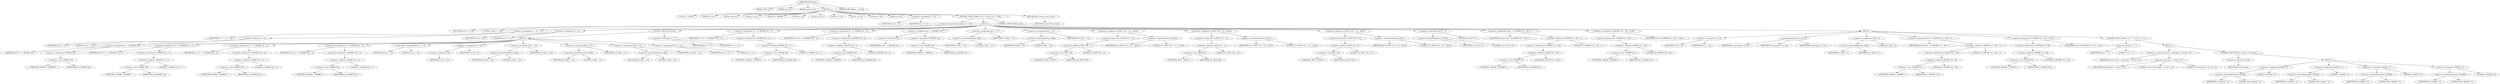 digraph IGDstartelt {  
"1000112" [label = "(METHOD,IGDstartelt)" ]
"1000113" [label = "(PARAM,_BYTE *a1)" ]
"1000114" [label = "(PARAM,char *a2)" ]
"1000115" [label = "(PARAM,signed int a3)" ]
"1000116" [label = "(BLOCK,,)" ]
"1000117" [label = "(LOCAL,v3: _BYTE *)" ]
"1000118" [label = "(LOCAL,v5: char *)" ]
"1000119" [label = "(LOCAL,result: int)" ]
"1000120" [label = "(LOCAL,v7: char *)" ]
"1000121" [label = "(LOCAL,v8: _DWORD *)" ]
"1000122" [label = "(LOCAL,v9: int)" ]
"1000123" [label = "(LOCAL,v10: int)" ]
"1000124" [label = "(LOCAL,v11: int)" ]
"1000125" [label = "(LOCAL,v12: int)" ]
"1000126" [label = "(LOCAL,v13: int)" ]
"1000127" [label = "(LOCAL,v14: int)" ]
"1000128" [label = "(<operator>.assignment,v3 = a1)" ]
"1000129" [label = "(IDENTIFIER,v3,v3 = a1)" ]
"1000130" [label = "(IDENTIFIER,a1,v3 = a1)" ]
"1000131" [label = "(CONTROL_STRUCTURE,if ( a3 >= 128 ),if ( a3 >= 128 ))" ]
"1000132" [label = "(<operator>.greaterEqualsThan,a3 >= 128)" ]
"1000133" [label = "(IDENTIFIER,a3,a3 >= 128)" ]
"1000134" [label = "(LITERAL,128,a3 >= 128)" ]
"1000135" [label = "(BLOCK,,)" ]
"1000136" [label = "(<operator>.assignment,v7 = a2 + 112)" ]
"1000137" [label = "(IDENTIFIER,v7,v7 = a2 + 112)" ]
"1000138" [label = "(<operator>.addition,a2 + 112)" ]
"1000139" [label = "(IDENTIFIER,a2,a2 + 112)" ]
"1000140" [label = "(LITERAL,112,a2 + 112)" ]
"1000141" [label = "(<operator>.assignment,v8 = a1)" ]
"1000142" [label = "(IDENTIFIER,v8,v8 = a1)" ]
"1000143" [label = "(IDENTIFIER,a1,v8 = a1)" ]
"1000144" [label = "(CONTROL_STRUCTURE,do,do)" ]
"1000145" [label = "(BLOCK,,)" ]
"1000146" [label = "(<operator>.assignment,v9 = *(_DWORD *)a2)" ]
"1000147" [label = "(IDENTIFIER,v9,v9 = *(_DWORD *)a2)" ]
"1000148" [label = "(<operator>.indirection,*(_DWORD *)a2)" ]
"1000149" [label = "(<operator>.cast,(_DWORD *)a2)" ]
"1000150" [label = "(UNKNOWN,_DWORD *,_DWORD *)" ]
"1000151" [label = "(IDENTIFIER,a2,(_DWORD *)a2)" ]
"1000152" [label = "(<operator>.assignment,v10 = *((_DWORD *)a2 + 1))" ]
"1000153" [label = "(IDENTIFIER,v10,v10 = *((_DWORD *)a2 + 1))" ]
"1000154" [label = "(<operator>.indirection,*((_DWORD *)a2 + 1))" ]
"1000155" [label = "(<operator>.addition,(_DWORD *)a2 + 1)" ]
"1000156" [label = "(<operator>.cast,(_DWORD *)a2)" ]
"1000157" [label = "(UNKNOWN,_DWORD *,_DWORD *)" ]
"1000158" [label = "(IDENTIFIER,a2,(_DWORD *)a2)" ]
"1000159" [label = "(LITERAL,1,(_DWORD *)a2 + 1)" ]
"1000160" [label = "(<operator>.assignment,v11 = *((_DWORD *)a2 + 2))" ]
"1000161" [label = "(IDENTIFIER,v11,v11 = *((_DWORD *)a2 + 2))" ]
"1000162" [label = "(<operator>.indirection,*((_DWORD *)a2 + 2))" ]
"1000163" [label = "(<operator>.addition,(_DWORD *)a2 + 2)" ]
"1000164" [label = "(<operator>.cast,(_DWORD *)a2)" ]
"1000165" [label = "(UNKNOWN,_DWORD *,_DWORD *)" ]
"1000166" [label = "(IDENTIFIER,a2,(_DWORD *)a2)" ]
"1000167" [label = "(LITERAL,2,(_DWORD *)a2 + 2)" ]
"1000168" [label = "(<operator>.assignment,v12 = *((_DWORD *)a2 + 3))" ]
"1000169" [label = "(IDENTIFIER,v12,v12 = *((_DWORD *)a2 + 3))" ]
"1000170" [label = "(<operator>.indirection,*((_DWORD *)a2 + 3))" ]
"1000171" [label = "(<operator>.addition,(_DWORD *)a2 + 3)" ]
"1000172" [label = "(<operator>.cast,(_DWORD *)a2)" ]
"1000173" [label = "(UNKNOWN,_DWORD *,_DWORD *)" ]
"1000174" [label = "(IDENTIFIER,a2,(_DWORD *)a2)" ]
"1000175" [label = "(LITERAL,3,(_DWORD *)a2 + 3)" ]
"1000176" [label = "(<operator>.assignmentPlus,a2 += 16)" ]
"1000177" [label = "(IDENTIFIER,a2,a2 += 16)" ]
"1000178" [label = "(LITERAL,16,a2 += 16)" ]
"1000179" [label = "(<operator>.assignment,*v8 = v9)" ]
"1000180" [label = "(<operator>.indirection,*v8)" ]
"1000181" [label = "(IDENTIFIER,v8,*v8 = v9)" ]
"1000182" [label = "(IDENTIFIER,v9,*v8 = v9)" ]
"1000183" [label = "(<operator>.assignment,v8[1] = v10)" ]
"1000184" [label = "(<operator>.indirectIndexAccess,v8[1])" ]
"1000185" [label = "(IDENTIFIER,v8,v8[1] = v10)" ]
"1000186" [label = "(LITERAL,1,v8[1] = v10)" ]
"1000187" [label = "(IDENTIFIER,v10,v8[1] = v10)" ]
"1000188" [label = "(<operator>.assignment,v8[2] = v11)" ]
"1000189" [label = "(<operator>.indirectIndexAccess,v8[2])" ]
"1000190" [label = "(IDENTIFIER,v8,v8[2] = v11)" ]
"1000191" [label = "(LITERAL,2,v8[2] = v11)" ]
"1000192" [label = "(IDENTIFIER,v11,v8[2] = v11)" ]
"1000193" [label = "(<operator>.assignment,v8[3] = v12)" ]
"1000194" [label = "(<operator>.indirectIndexAccess,v8[3])" ]
"1000195" [label = "(IDENTIFIER,v8,v8[3] = v12)" ]
"1000196" [label = "(LITERAL,3,v8[3] = v12)" ]
"1000197" [label = "(IDENTIFIER,v12,v8[3] = v12)" ]
"1000198" [label = "(<operator>.assignmentPlus,v8 += 4)" ]
"1000199" [label = "(IDENTIFIER,v8,v8 += 4)" ]
"1000200" [label = "(LITERAL,4,v8 += 4)" ]
"1000201" [label = "(<operator>.notEquals,a2 != v7)" ]
"1000202" [label = "(IDENTIFIER,a2,a2 != v7)" ]
"1000203" [label = "(IDENTIFIER,v7,a2 != v7)" ]
"1000204" [label = "(<operator>.assignment,v13 = *((_DWORD *)a2 + 1))" ]
"1000205" [label = "(IDENTIFIER,v13,v13 = *((_DWORD *)a2 + 1))" ]
"1000206" [label = "(<operator>.indirection,*((_DWORD *)a2 + 1))" ]
"1000207" [label = "(<operator>.addition,(_DWORD *)a2 + 1)" ]
"1000208" [label = "(<operator>.cast,(_DWORD *)a2)" ]
"1000209" [label = "(UNKNOWN,_DWORD *,_DWORD *)" ]
"1000210" [label = "(IDENTIFIER,a2,(_DWORD *)a2)" ]
"1000211" [label = "(LITERAL,1,(_DWORD *)a2 + 1)" ]
"1000212" [label = "(<operator>.assignment,v14 = *((_DWORD *)a2 + 2))" ]
"1000213" [label = "(IDENTIFIER,v14,v14 = *((_DWORD *)a2 + 2))" ]
"1000214" [label = "(<operator>.indirection,*((_DWORD *)a2 + 2))" ]
"1000215" [label = "(<operator>.addition,(_DWORD *)a2 + 2)" ]
"1000216" [label = "(<operator>.cast,(_DWORD *)a2)" ]
"1000217" [label = "(UNKNOWN,_DWORD *,_DWORD *)" ]
"1000218" [label = "(IDENTIFIER,a2,(_DWORD *)a2)" ]
"1000219" [label = "(LITERAL,2,(_DWORD *)a2 + 2)" ]
"1000220" [label = "(<operator>.assignment,*v8 = *(_DWORD *)a2)" ]
"1000221" [label = "(<operator>.indirection,*v8)" ]
"1000222" [label = "(IDENTIFIER,v8,*v8 = *(_DWORD *)a2)" ]
"1000223" [label = "(<operator>.indirection,*(_DWORD *)a2)" ]
"1000224" [label = "(<operator>.cast,(_DWORD *)a2)" ]
"1000225" [label = "(UNKNOWN,_DWORD *,_DWORD *)" ]
"1000226" [label = "(IDENTIFIER,a2,(_DWORD *)a2)" ]
"1000227" [label = "(<operator>.assignment,v8[1] = v13)" ]
"1000228" [label = "(<operator>.indirectIndexAccess,v8[1])" ]
"1000229" [label = "(IDENTIFIER,v8,v8[1] = v13)" ]
"1000230" [label = "(LITERAL,1,v8[1] = v13)" ]
"1000231" [label = "(IDENTIFIER,v13,v8[1] = v13)" ]
"1000232" [label = "(<operator>.assignment,v8[2] = v14)" ]
"1000233" [label = "(<operator>.indirectIndexAccess,v8[2])" ]
"1000234" [label = "(IDENTIFIER,v8,v8[2] = v14)" ]
"1000235" [label = "(LITERAL,2,v8[2] = v14)" ]
"1000236" [label = "(IDENTIFIER,v14,v8[2] = v14)" ]
"1000237" [label = "(<operator>.assignment,*((_BYTE *)v8 + 12) = a2[12])" ]
"1000238" [label = "(<operator>.indirection,*((_BYTE *)v8 + 12))" ]
"1000239" [label = "(<operator>.addition,(_BYTE *)v8 + 12)" ]
"1000240" [label = "(<operator>.cast,(_BYTE *)v8)" ]
"1000241" [label = "(UNKNOWN,_BYTE *,_BYTE *)" ]
"1000242" [label = "(IDENTIFIER,v8,(_BYTE *)v8)" ]
"1000243" [label = "(LITERAL,12,(_BYTE *)v8 + 12)" ]
"1000244" [label = "(<operator>.indirectIndexAccess,a2[12])" ]
"1000245" [label = "(IDENTIFIER,a2,*((_BYTE *)v8 + 12) = a2[12])" ]
"1000246" [label = "(LITERAL,12,*((_BYTE *)v8 + 12) = a2[12])" ]
"1000247" [label = "(<operator>.assignment,*((_BYTE *)v8 + 13) = a2[13])" ]
"1000248" [label = "(<operator>.indirection,*((_BYTE *)v8 + 13))" ]
"1000249" [label = "(<operator>.addition,(_BYTE *)v8 + 13)" ]
"1000250" [label = "(<operator>.cast,(_BYTE *)v8)" ]
"1000251" [label = "(UNKNOWN,_BYTE *,_BYTE *)" ]
"1000252" [label = "(IDENTIFIER,v8,(_BYTE *)v8)" ]
"1000253" [label = "(LITERAL,13,(_BYTE *)v8 + 13)" ]
"1000254" [label = "(<operator>.indirectIndexAccess,a2[13])" ]
"1000255" [label = "(IDENTIFIER,a2,*((_BYTE *)v8 + 13) = a2[13])" ]
"1000256" [label = "(LITERAL,13,*((_BYTE *)v8 + 13) = a2[13])" ]
"1000257" [label = "(<operator>.assignment,*((_BYTE *)v8 + 14) = a2[14])" ]
"1000258" [label = "(<operator>.indirection,*((_BYTE *)v8 + 14))" ]
"1000259" [label = "(<operator>.addition,(_BYTE *)v8 + 14)" ]
"1000260" [label = "(<operator>.cast,(_BYTE *)v8)" ]
"1000261" [label = "(UNKNOWN,_BYTE *,_BYTE *)" ]
"1000262" [label = "(IDENTIFIER,v8,(_BYTE *)v8)" ]
"1000263" [label = "(LITERAL,14,(_BYTE *)v8 + 14)" ]
"1000264" [label = "(<operator>.indirectIndexAccess,a2[14])" ]
"1000265" [label = "(IDENTIFIER,a2,*((_BYTE *)v8 + 14) = a2[14])" ]
"1000266" [label = "(LITERAL,14,*((_BYTE *)v8 + 14) = a2[14])" ]
"1000267" [label = "(<operator>.assignment,v3[127] = 0)" ]
"1000268" [label = "(<operator>.indirectIndexAccess,v3[127])" ]
"1000269" [label = "(IDENTIFIER,v3,v3[127] = 0)" ]
"1000270" [label = "(LITERAL,127,v3[127] = 0)" ]
"1000271" [label = "(LITERAL,0,v3[127] = 0)" ]
"1000272" [label = "(<operator>.assignment,result = *((_DWORD *)v3 + 96) + 1)" ]
"1000273" [label = "(IDENTIFIER,result,result = *((_DWORD *)v3 + 96) + 1)" ]
"1000274" [label = "(<operator>.addition,*((_DWORD *)v3 + 96) + 1)" ]
"1000275" [label = "(<operator>.indirection,*((_DWORD *)v3 + 96))" ]
"1000276" [label = "(<operator>.addition,(_DWORD *)v3 + 96)" ]
"1000277" [label = "(<operator>.cast,(_DWORD *)v3)" ]
"1000278" [label = "(UNKNOWN,_DWORD *,_DWORD *)" ]
"1000279" [label = "(IDENTIFIER,v3,(_DWORD *)v3)" ]
"1000280" [label = "(LITERAL,96,(_DWORD *)v3 + 96)" ]
"1000281" [label = "(LITERAL,1,*((_DWORD *)v3 + 96) + 1)" ]
"1000282" [label = "(<operator>.assignment,*((_DWORD *)v3 + 96) = result)" ]
"1000283" [label = "(<operator>.indirection,*((_DWORD *)v3 + 96))" ]
"1000284" [label = "(<operator>.addition,(_DWORD *)v3 + 96)" ]
"1000285" [label = "(<operator>.cast,(_DWORD *)v3)" ]
"1000286" [label = "(UNKNOWN,_DWORD *,_DWORD *)" ]
"1000287" [label = "(IDENTIFIER,v3,(_DWORD *)v3)" ]
"1000288" [label = "(LITERAL,96,(_DWORD *)v3 + 96)" ]
"1000289" [label = "(IDENTIFIER,result,*((_DWORD *)v3 + 96) = result)" ]
"1000290" [label = "(CONTROL_STRUCTURE,else,else)" ]
"1000291" [label = "(BLOCK,,)" ]
"1000292" [label = "(<operator>.assignment,v5 = a2)" ]
"1000293" [label = "(IDENTIFIER,v5,v5 = a2)" ]
"1000294" [label = "(IDENTIFIER,a2,v5 = a2)" ]
"1000295" [label = "(memcpy,memcpy(a1, a2, a3))" ]
"1000296" [label = "(IDENTIFIER,a1,memcpy(a1, a2, a3))" ]
"1000297" [label = "(IDENTIFIER,a2,memcpy(a1, a2, a3))" ]
"1000298" [label = "(IDENTIFIER,a3,memcpy(a1, a2, a3))" ]
"1000299" [label = "(<operator>.assignment,v3[a3] = 0)" ]
"1000300" [label = "(<operator>.indirectIndexAccess,v3[a3])" ]
"1000301" [label = "(IDENTIFIER,v3,v3[a3] = 0)" ]
"1000302" [label = "(IDENTIFIER,a3,v3[a3] = 0)" ]
"1000303" [label = "(LITERAL,0,v3[a3] = 0)" ]
"1000304" [label = "(<operator>.assignment,result = *((_DWORD *)v3 + 96) + 1)" ]
"1000305" [label = "(IDENTIFIER,result,result = *((_DWORD *)v3 + 96) + 1)" ]
"1000306" [label = "(<operator>.addition,*((_DWORD *)v3 + 96) + 1)" ]
"1000307" [label = "(<operator>.indirection,*((_DWORD *)v3 + 96))" ]
"1000308" [label = "(<operator>.addition,(_DWORD *)v3 + 96)" ]
"1000309" [label = "(<operator>.cast,(_DWORD *)v3)" ]
"1000310" [label = "(UNKNOWN,_DWORD *,_DWORD *)" ]
"1000311" [label = "(IDENTIFIER,v3,(_DWORD *)v3)" ]
"1000312" [label = "(LITERAL,96,(_DWORD *)v3 + 96)" ]
"1000313" [label = "(LITERAL,1,*((_DWORD *)v3 + 96) + 1)" ]
"1000314" [label = "(<operator>.assignment,*((_DWORD *)v3 + 96) = result)" ]
"1000315" [label = "(<operator>.indirection,*((_DWORD *)v3 + 96))" ]
"1000316" [label = "(<operator>.addition,(_DWORD *)v3 + 96)" ]
"1000317" [label = "(<operator>.cast,(_DWORD *)v3)" ]
"1000318" [label = "(UNKNOWN,_DWORD *,_DWORD *)" ]
"1000319" [label = "(IDENTIFIER,v3,(_DWORD *)v3)" ]
"1000320" [label = "(LITERAL,96,(_DWORD *)v3 + 96)" ]
"1000321" [label = "(IDENTIFIER,result,*((_DWORD *)v3 + 96) = result)" ]
"1000322" [label = "(CONTROL_STRUCTURE,if ( a3 == 7 ),if ( a3 == 7 ))" ]
"1000323" [label = "(<operator>.equals,a3 == 7)" ]
"1000324" [label = "(IDENTIFIER,a3,a3 == 7)" ]
"1000325" [label = "(LITERAL,7,a3 == 7)" ]
"1000326" [label = "(BLOCK,,)" ]
"1000327" [label = "(<operator>.assignment,result = memcmp(v5, \"service\", 7u))" ]
"1000328" [label = "(IDENTIFIER,result,result = memcmp(v5, \"service\", 7u))" ]
"1000329" [label = "(memcmp,memcmp(v5, \"service\", 7u))" ]
"1000330" [label = "(IDENTIFIER,v5,memcmp(v5, \"service\", 7u))" ]
"1000331" [label = "(LITERAL,\"service\",memcmp(v5, \"service\", 7u))" ]
"1000332" [label = "(LITERAL,7u,memcmp(v5, \"service\", 7u))" ]
"1000333" [label = "(CONTROL_STRUCTURE,if ( !result ),if ( !result ))" ]
"1000334" [label = "(<operator>.logicalNot,!result)" ]
"1000335" [label = "(IDENTIFIER,result,!result)" ]
"1000336" [label = "(BLOCK,,)" ]
"1000337" [label = "(<operator>.assignment,v3[2436] = 0)" ]
"1000338" [label = "(<operator>.indirectIndexAccess,v3[2436])" ]
"1000339" [label = "(IDENTIFIER,v3,v3[2436] = 0)" ]
"1000340" [label = "(LITERAL,2436,v3[2436] = 0)" ]
"1000341" [label = "(LITERAL,0,v3[2436] = 0)" ]
"1000342" [label = "(<operator>.assignment,v3[2564] = 0)" ]
"1000343" [label = "(<operator>.indirectIndexAccess,v3[2564])" ]
"1000344" [label = "(IDENTIFIER,v3,v3[2564] = 0)" ]
"1000345" [label = "(LITERAL,2564,v3[2564] = 0)" ]
"1000346" [label = "(LITERAL,0,v3[2564] = 0)" ]
"1000347" [label = "(<operator>.assignment,v3[2692] = 0)" ]
"1000348" [label = "(<operator>.indirectIndexAccess,v3[2692])" ]
"1000349" [label = "(IDENTIFIER,v3,v3[2692] = 0)" ]
"1000350" [label = "(LITERAL,2692,v3[2692] = 0)" ]
"1000351" [label = "(LITERAL,0,v3[2692] = 0)" ]
"1000352" [label = "(<operator>.assignment,v3[2820] = 0)" ]
"1000353" [label = "(<operator>.indirectIndexAccess,v3[2820])" ]
"1000354" [label = "(IDENTIFIER,v3,v3[2820] = 0)" ]
"1000355" [label = "(LITERAL,2820,v3[2820] = 0)" ]
"1000356" [label = "(LITERAL,0,v3[2820] = 0)" ]
"1000357" [label = "(RETURN,return result;,return result;)" ]
"1000358" [label = "(IDENTIFIER,result,return result;)" ]
"1000359" [label = "(METHOD_RETURN,int __fastcall)" ]
  "1000112" -> "1000113" 
  "1000112" -> "1000114" 
  "1000112" -> "1000115" 
  "1000112" -> "1000116" 
  "1000112" -> "1000359" 
  "1000116" -> "1000117" 
  "1000116" -> "1000118" 
  "1000116" -> "1000119" 
  "1000116" -> "1000120" 
  "1000116" -> "1000121" 
  "1000116" -> "1000122" 
  "1000116" -> "1000123" 
  "1000116" -> "1000124" 
  "1000116" -> "1000125" 
  "1000116" -> "1000126" 
  "1000116" -> "1000127" 
  "1000116" -> "1000128" 
  "1000116" -> "1000131" 
  "1000116" -> "1000357" 
  "1000128" -> "1000129" 
  "1000128" -> "1000130" 
  "1000131" -> "1000132" 
  "1000131" -> "1000135" 
  "1000131" -> "1000290" 
  "1000132" -> "1000133" 
  "1000132" -> "1000134" 
  "1000135" -> "1000136" 
  "1000135" -> "1000141" 
  "1000135" -> "1000144" 
  "1000135" -> "1000204" 
  "1000135" -> "1000212" 
  "1000135" -> "1000220" 
  "1000135" -> "1000227" 
  "1000135" -> "1000232" 
  "1000135" -> "1000237" 
  "1000135" -> "1000247" 
  "1000135" -> "1000257" 
  "1000135" -> "1000267" 
  "1000135" -> "1000272" 
  "1000135" -> "1000282" 
  "1000136" -> "1000137" 
  "1000136" -> "1000138" 
  "1000138" -> "1000139" 
  "1000138" -> "1000140" 
  "1000141" -> "1000142" 
  "1000141" -> "1000143" 
  "1000144" -> "1000145" 
  "1000144" -> "1000201" 
  "1000145" -> "1000146" 
  "1000145" -> "1000152" 
  "1000145" -> "1000160" 
  "1000145" -> "1000168" 
  "1000145" -> "1000176" 
  "1000145" -> "1000179" 
  "1000145" -> "1000183" 
  "1000145" -> "1000188" 
  "1000145" -> "1000193" 
  "1000145" -> "1000198" 
  "1000146" -> "1000147" 
  "1000146" -> "1000148" 
  "1000148" -> "1000149" 
  "1000149" -> "1000150" 
  "1000149" -> "1000151" 
  "1000152" -> "1000153" 
  "1000152" -> "1000154" 
  "1000154" -> "1000155" 
  "1000155" -> "1000156" 
  "1000155" -> "1000159" 
  "1000156" -> "1000157" 
  "1000156" -> "1000158" 
  "1000160" -> "1000161" 
  "1000160" -> "1000162" 
  "1000162" -> "1000163" 
  "1000163" -> "1000164" 
  "1000163" -> "1000167" 
  "1000164" -> "1000165" 
  "1000164" -> "1000166" 
  "1000168" -> "1000169" 
  "1000168" -> "1000170" 
  "1000170" -> "1000171" 
  "1000171" -> "1000172" 
  "1000171" -> "1000175" 
  "1000172" -> "1000173" 
  "1000172" -> "1000174" 
  "1000176" -> "1000177" 
  "1000176" -> "1000178" 
  "1000179" -> "1000180" 
  "1000179" -> "1000182" 
  "1000180" -> "1000181" 
  "1000183" -> "1000184" 
  "1000183" -> "1000187" 
  "1000184" -> "1000185" 
  "1000184" -> "1000186" 
  "1000188" -> "1000189" 
  "1000188" -> "1000192" 
  "1000189" -> "1000190" 
  "1000189" -> "1000191" 
  "1000193" -> "1000194" 
  "1000193" -> "1000197" 
  "1000194" -> "1000195" 
  "1000194" -> "1000196" 
  "1000198" -> "1000199" 
  "1000198" -> "1000200" 
  "1000201" -> "1000202" 
  "1000201" -> "1000203" 
  "1000204" -> "1000205" 
  "1000204" -> "1000206" 
  "1000206" -> "1000207" 
  "1000207" -> "1000208" 
  "1000207" -> "1000211" 
  "1000208" -> "1000209" 
  "1000208" -> "1000210" 
  "1000212" -> "1000213" 
  "1000212" -> "1000214" 
  "1000214" -> "1000215" 
  "1000215" -> "1000216" 
  "1000215" -> "1000219" 
  "1000216" -> "1000217" 
  "1000216" -> "1000218" 
  "1000220" -> "1000221" 
  "1000220" -> "1000223" 
  "1000221" -> "1000222" 
  "1000223" -> "1000224" 
  "1000224" -> "1000225" 
  "1000224" -> "1000226" 
  "1000227" -> "1000228" 
  "1000227" -> "1000231" 
  "1000228" -> "1000229" 
  "1000228" -> "1000230" 
  "1000232" -> "1000233" 
  "1000232" -> "1000236" 
  "1000233" -> "1000234" 
  "1000233" -> "1000235" 
  "1000237" -> "1000238" 
  "1000237" -> "1000244" 
  "1000238" -> "1000239" 
  "1000239" -> "1000240" 
  "1000239" -> "1000243" 
  "1000240" -> "1000241" 
  "1000240" -> "1000242" 
  "1000244" -> "1000245" 
  "1000244" -> "1000246" 
  "1000247" -> "1000248" 
  "1000247" -> "1000254" 
  "1000248" -> "1000249" 
  "1000249" -> "1000250" 
  "1000249" -> "1000253" 
  "1000250" -> "1000251" 
  "1000250" -> "1000252" 
  "1000254" -> "1000255" 
  "1000254" -> "1000256" 
  "1000257" -> "1000258" 
  "1000257" -> "1000264" 
  "1000258" -> "1000259" 
  "1000259" -> "1000260" 
  "1000259" -> "1000263" 
  "1000260" -> "1000261" 
  "1000260" -> "1000262" 
  "1000264" -> "1000265" 
  "1000264" -> "1000266" 
  "1000267" -> "1000268" 
  "1000267" -> "1000271" 
  "1000268" -> "1000269" 
  "1000268" -> "1000270" 
  "1000272" -> "1000273" 
  "1000272" -> "1000274" 
  "1000274" -> "1000275" 
  "1000274" -> "1000281" 
  "1000275" -> "1000276" 
  "1000276" -> "1000277" 
  "1000276" -> "1000280" 
  "1000277" -> "1000278" 
  "1000277" -> "1000279" 
  "1000282" -> "1000283" 
  "1000282" -> "1000289" 
  "1000283" -> "1000284" 
  "1000284" -> "1000285" 
  "1000284" -> "1000288" 
  "1000285" -> "1000286" 
  "1000285" -> "1000287" 
  "1000290" -> "1000291" 
  "1000291" -> "1000292" 
  "1000291" -> "1000295" 
  "1000291" -> "1000299" 
  "1000291" -> "1000304" 
  "1000291" -> "1000314" 
  "1000291" -> "1000322" 
  "1000292" -> "1000293" 
  "1000292" -> "1000294" 
  "1000295" -> "1000296" 
  "1000295" -> "1000297" 
  "1000295" -> "1000298" 
  "1000299" -> "1000300" 
  "1000299" -> "1000303" 
  "1000300" -> "1000301" 
  "1000300" -> "1000302" 
  "1000304" -> "1000305" 
  "1000304" -> "1000306" 
  "1000306" -> "1000307" 
  "1000306" -> "1000313" 
  "1000307" -> "1000308" 
  "1000308" -> "1000309" 
  "1000308" -> "1000312" 
  "1000309" -> "1000310" 
  "1000309" -> "1000311" 
  "1000314" -> "1000315" 
  "1000314" -> "1000321" 
  "1000315" -> "1000316" 
  "1000316" -> "1000317" 
  "1000316" -> "1000320" 
  "1000317" -> "1000318" 
  "1000317" -> "1000319" 
  "1000322" -> "1000323" 
  "1000322" -> "1000326" 
  "1000323" -> "1000324" 
  "1000323" -> "1000325" 
  "1000326" -> "1000327" 
  "1000326" -> "1000333" 
  "1000327" -> "1000328" 
  "1000327" -> "1000329" 
  "1000329" -> "1000330" 
  "1000329" -> "1000331" 
  "1000329" -> "1000332" 
  "1000333" -> "1000334" 
  "1000333" -> "1000336" 
  "1000334" -> "1000335" 
  "1000336" -> "1000337" 
  "1000336" -> "1000342" 
  "1000336" -> "1000347" 
  "1000336" -> "1000352" 
  "1000337" -> "1000338" 
  "1000337" -> "1000341" 
  "1000338" -> "1000339" 
  "1000338" -> "1000340" 
  "1000342" -> "1000343" 
  "1000342" -> "1000346" 
  "1000343" -> "1000344" 
  "1000343" -> "1000345" 
  "1000347" -> "1000348" 
  "1000347" -> "1000351" 
  "1000348" -> "1000349" 
  "1000348" -> "1000350" 
  "1000352" -> "1000353" 
  "1000352" -> "1000356" 
  "1000353" -> "1000354" 
  "1000353" -> "1000355" 
  "1000357" -> "1000358" 
}
